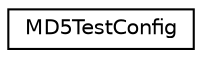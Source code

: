 digraph "Graphical Class Hierarchy"
{
 // LATEX_PDF_SIZE
  edge [fontname="Helvetica",fontsize="10",labelfontname="Helvetica",labelfontsize="10"];
  node [fontname="Helvetica",fontsize="10",shape=record];
  rankdir="LR";
  Node0 [label="MD5TestConfig",height=0.2,width=0.4,color="black", fillcolor="white", style="filled",URL="$structMD5TestConfig.html",tooltip=" "];
}
